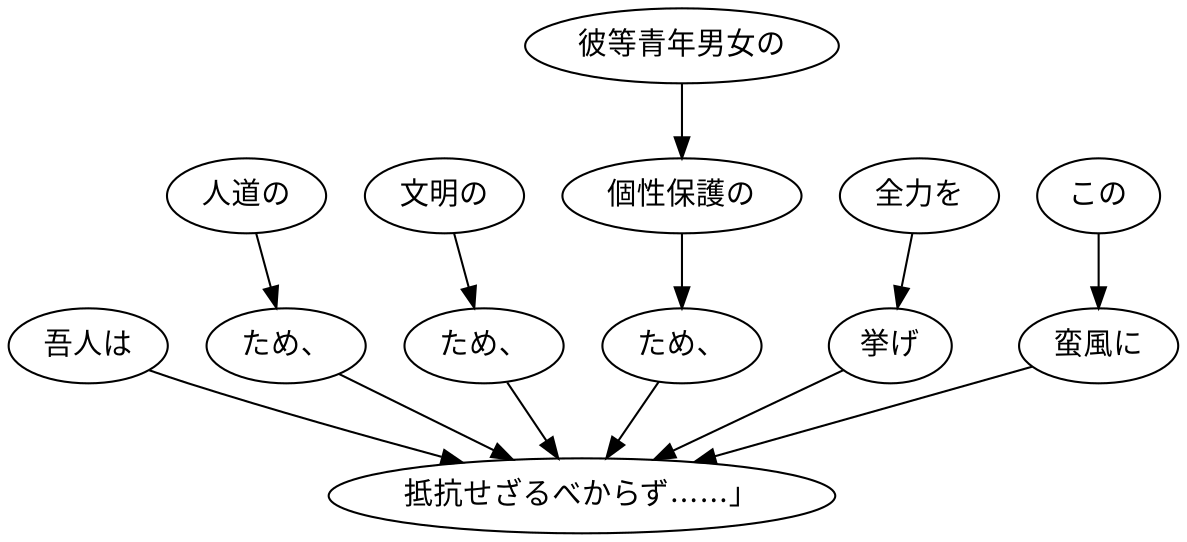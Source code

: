 digraph graph8797 {
	node0 [label="吾人は"];
	node1 [label="人道の"];
	node2 [label="ため、"];
	node3 [label="文明の"];
	node4 [label="ため、"];
	node5 [label="彼等青年男女の"];
	node6 [label="個性保護の"];
	node7 [label="ため、"];
	node8 [label="全力を"];
	node9 [label="挙げ"];
	node10 [label="この"];
	node11 [label="蛮風に"];
	node12 [label="抵抗せざるべからず……」"];
	node0 -> node12;
	node1 -> node2;
	node2 -> node12;
	node3 -> node4;
	node4 -> node12;
	node5 -> node6;
	node6 -> node7;
	node7 -> node12;
	node8 -> node9;
	node9 -> node12;
	node10 -> node11;
	node11 -> node12;
}
